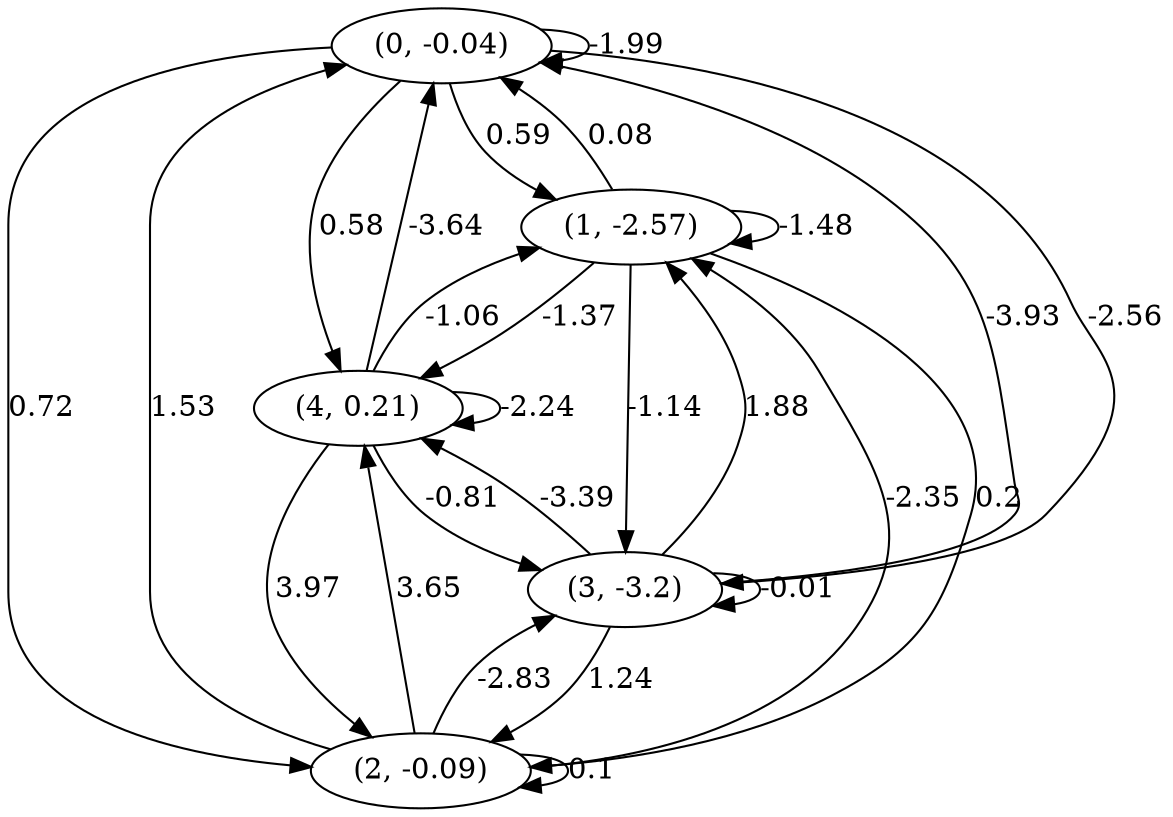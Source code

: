 digraph {
    0 [ label = "(0, -0.04)" ]
    1 [ label = "(1, -2.57)" ]
    2 [ label = "(2, -0.09)" ]
    3 [ label = "(3, -3.2)" ]
    4 [ label = "(4, 0.21)" ]
    0 -> 0 [ label = "-1.99" ]
    1 -> 1 [ label = "-1.48" ]
    2 -> 2 [ label = "0.1" ]
    3 -> 3 [ label = "-0.01" ]
    4 -> 4 [ label = "-2.24" ]
    1 -> 0 [ label = "0.08" ]
    2 -> 0 [ label = "1.53" ]
    3 -> 0 [ label = "-3.93" ]
    4 -> 0 [ label = "-3.64" ]
    0 -> 1 [ label = "0.59" ]
    2 -> 1 [ label = "-2.35" ]
    3 -> 1 [ label = "1.88" ]
    4 -> 1 [ label = "-1.06" ]
    0 -> 2 [ label = "0.72" ]
    1 -> 2 [ label = "0.2" ]
    3 -> 2 [ label = "1.24" ]
    4 -> 2 [ label = "3.97" ]
    0 -> 3 [ label = "-2.56" ]
    1 -> 3 [ label = "-1.14" ]
    2 -> 3 [ label = "-2.83" ]
    4 -> 3 [ label = "-0.81" ]
    0 -> 4 [ label = "0.58" ]
    1 -> 4 [ label = "-1.37" ]
    2 -> 4 [ label = "3.65" ]
    3 -> 4 [ label = "-3.39" ]
}

